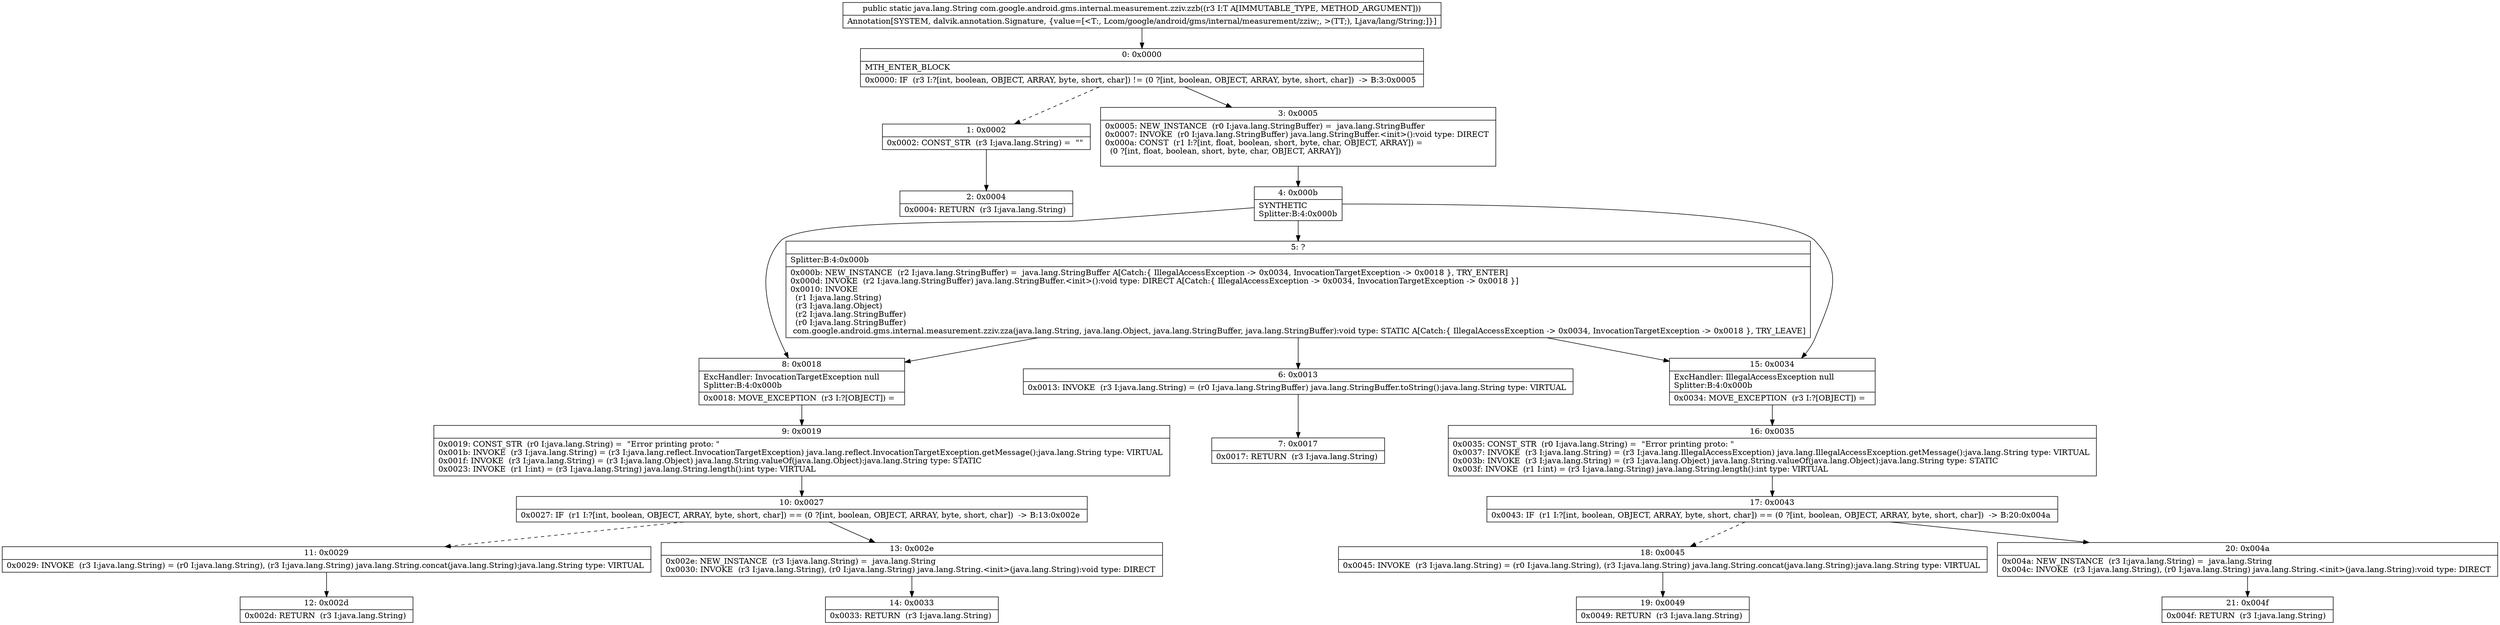 digraph "CFG forcom.google.android.gms.internal.measurement.zziv.zzb(Lcom\/google\/android\/gms\/internal\/measurement\/zziw;)Ljava\/lang\/String;" {
Node_0 [shape=record,label="{0\:\ 0x0000|MTH_ENTER_BLOCK\l|0x0000: IF  (r3 I:?[int, boolean, OBJECT, ARRAY, byte, short, char]) != (0 ?[int, boolean, OBJECT, ARRAY, byte, short, char])  \-\> B:3:0x0005 \l}"];
Node_1 [shape=record,label="{1\:\ 0x0002|0x0002: CONST_STR  (r3 I:java.lang.String) =  \"\" \l}"];
Node_2 [shape=record,label="{2\:\ 0x0004|0x0004: RETURN  (r3 I:java.lang.String) \l}"];
Node_3 [shape=record,label="{3\:\ 0x0005|0x0005: NEW_INSTANCE  (r0 I:java.lang.StringBuffer) =  java.lang.StringBuffer \l0x0007: INVOKE  (r0 I:java.lang.StringBuffer) java.lang.StringBuffer.\<init\>():void type: DIRECT \l0x000a: CONST  (r1 I:?[int, float, boolean, short, byte, char, OBJECT, ARRAY]) = \l  (0 ?[int, float, boolean, short, byte, char, OBJECT, ARRAY])\l \l}"];
Node_4 [shape=record,label="{4\:\ 0x000b|SYNTHETIC\lSplitter:B:4:0x000b\l}"];
Node_5 [shape=record,label="{5\:\ ?|Splitter:B:4:0x000b\l|0x000b: NEW_INSTANCE  (r2 I:java.lang.StringBuffer) =  java.lang.StringBuffer A[Catch:\{ IllegalAccessException \-\> 0x0034, InvocationTargetException \-\> 0x0018 \}, TRY_ENTER]\l0x000d: INVOKE  (r2 I:java.lang.StringBuffer) java.lang.StringBuffer.\<init\>():void type: DIRECT A[Catch:\{ IllegalAccessException \-\> 0x0034, InvocationTargetException \-\> 0x0018 \}]\l0x0010: INVOKE  \l  (r1 I:java.lang.String)\l  (r3 I:java.lang.Object)\l  (r2 I:java.lang.StringBuffer)\l  (r0 I:java.lang.StringBuffer)\l com.google.android.gms.internal.measurement.zziv.zza(java.lang.String, java.lang.Object, java.lang.StringBuffer, java.lang.StringBuffer):void type: STATIC A[Catch:\{ IllegalAccessException \-\> 0x0034, InvocationTargetException \-\> 0x0018 \}, TRY_LEAVE]\l}"];
Node_6 [shape=record,label="{6\:\ 0x0013|0x0013: INVOKE  (r3 I:java.lang.String) = (r0 I:java.lang.StringBuffer) java.lang.StringBuffer.toString():java.lang.String type: VIRTUAL \l}"];
Node_7 [shape=record,label="{7\:\ 0x0017|0x0017: RETURN  (r3 I:java.lang.String) \l}"];
Node_8 [shape=record,label="{8\:\ 0x0018|ExcHandler: InvocationTargetException null\lSplitter:B:4:0x000b\l|0x0018: MOVE_EXCEPTION  (r3 I:?[OBJECT]) =  \l}"];
Node_9 [shape=record,label="{9\:\ 0x0019|0x0019: CONST_STR  (r0 I:java.lang.String) =  \"Error printing proto: \" \l0x001b: INVOKE  (r3 I:java.lang.String) = (r3 I:java.lang.reflect.InvocationTargetException) java.lang.reflect.InvocationTargetException.getMessage():java.lang.String type: VIRTUAL \l0x001f: INVOKE  (r3 I:java.lang.String) = (r3 I:java.lang.Object) java.lang.String.valueOf(java.lang.Object):java.lang.String type: STATIC \l0x0023: INVOKE  (r1 I:int) = (r3 I:java.lang.String) java.lang.String.length():int type: VIRTUAL \l}"];
Node_10 [shape=record,label="{10\:\ 0x0027|0x0027: IF  (r1 I:?[int, boolean, OBJECT, ARRAY, byte, short, char]) == (0 ?[int, boolean, OBJECT, ARRAY, byte, short, char])  \-\> B:13:0x002e \l}"];
Node_11 [shape=record,label="{11\:\ 0x0029|0x0029: INVOKE  (r3 I:java.lang.String) = (r0 I:java.lang.String), (r3 I:java.lang.String) java.lang.String.concat(java.lang.String):java.lang.String type: VIRTUAL \l}"];
Node_12 [shape=record,label="{12\:\ 0x002d|0x002d: RETURN  (r3 I:java.lang.String) \l}"];
Node_13 [shape=record,label="{13\:\ 0x002e|0x002e: NEW_INSTANCE  (r3 I:java.lang.String) =  java.lang.String \l0x0030: INVOKE  (r3 I:java.lang.String), (r0 I:java.lang.String) java.lang.String.\<init\>(java.lang.String):void type: DIRECT \l}"];
Node_14 [shape=record,label="{14\:\ 0x0033|0x0033: RETURN  (r3 I:java.lang.String) \l}"];
Node_15 [shape=record,label="{15\:\ 0x0034|ExcHandler: IllegalAccessException null\lSplitter:B:4:0x000b\l|0x0034: MOVE_EXCEPTION  (r3 I:?[OBJECT]) =  \l}"];
Node_16 [shape=record,label="{16\:\ 0x0035|0x0035: CONST_STR  (r0 I:java.lang.String) =  \"Error printing proto: \" \l0x0037: INVOKE  (r3 I:java.lang.String) = (r3 I:java.lang.IllegalAccessException) java.lang.IllegalAccessException.getMessage():java.lang.String type: VIRTUAL \l0x003b: INVOKE  (r3 I:java.lang.String) = (r3 I:java.lang.Object) java.lang.String.valueOf(java.lang.Object):java.lang.String type: STATIC \l0x003f: INVOKE  (r1 I:int) = (r3 I:java.lang.String) java.lang.String.length():int type: VIRTUAL \l}"];
Node_17 [shape=record,label="{17\:\ 0x0043|0x0043: IF  (r1 I:?[int, boolean, OBJECT, ARRAY, byte, short, char]) == (0 ?[int, boolean, OBJECT, ARRAY, byte, short, char])  \-\> B:20:0x004a \l}"];
Node_18 [shape=record,label="{18\:\ 0x0045|0x0045: INVOKE  (r3 I:java.lang.String) = (r0 I:java.lang.String), (r3 I:java.lang.String) java.lang.String.concat(java.lang.String):java.lang.String type: VIRTUAL \l}"];
Node_19 [shape=record,label="{19\:\ 0x0049|0x0049: RETURN  (r3 I:java.lang.String) \l}"];
Node_20 [shape=record,label="{20\:\ 0x004a|0x004a: NEW_INSTANCE  (r3 I:java.lang.String) =  java.lang.String \l0x004c: INVOKE  (r3 I:java.lang.String), (r0 I:java.lang.String) java.lang.String.\<init\>(java.lang.String):void type: DIRECT \l}"];
Node_21 [shape=record,label="{21\:\ 0x004f|0x004f: RETURN  (r3 I:java.lang.String) \l}"];
MethodNode[shape=record,label="{public static java.lang.String com.google.android.gms.internal.measurement.zziv.zzb((r3 I:T A[IMMUTABLE_TYPE, METHOD_ARGUMENT]))  | Annotation[SYSTEM, dalvik.annotation.Signature, \{value=[\<T:, Lcom\/google\/android\/gms\/internal\/measurement\/zziw;, \>(TT;), Ljava\/lang\/String;]\}]\l}"];
MethodNode -> Node_0;
Node_0 -> Node_1[style=dashed];
Node_0 -> Node_3;
Node_1 -> Node_2;
Node_3 -> Node_4;
Node_4 -> Node_5;
Node_4 -> Node_15;
Node_4 -> Node_8;
Node_5 -> Node_6;
Node_5 -> Node_15;
Node_5 -> Node_8;
Node_6 -> Node_7;
Node_8 -> Node_9;
Node_9 -> Node_10;
Node_10 -> Node_11[style=dashed];
Node_10 -> Node_13;
Node_11 -> Node_12;
Node_13 -> Node_14;
Node_15 -> Node_16;
Node_16 -> Node_17;
Node_17 -> Node_18[style=dashed];
Node_17 -> Node_20;
Node_18 -> Node_19;
Node_20 -> Node_21;
}

